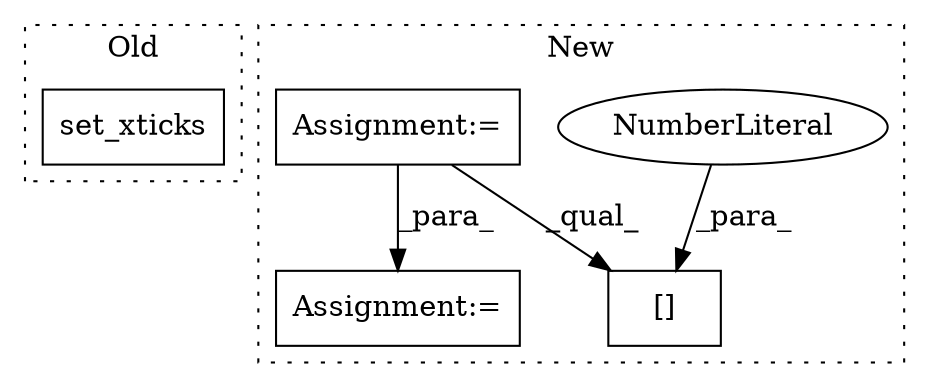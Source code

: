 digraph G {
subgraph cluster0 {
1 [label="set_xticks" a="32" s="2028,2057" l="11,1" shape="box"];
label = "Old";
style="dotted";
}
subgraph cluster1 {
2 [label="[]" a="2" s="1058,1070" l="11,1" shape="box"];
3 [label="NumberLiteral" a="34" s="1069" l="1" shape="ellipse"];
4 [label="Assignment:=" a="7" s="950" l="1" shape="box"];
5 [label="Assignment:=" a="7" s="2153" l="1" shape="box"];
label = "New";
style="dotted";
}
3 -> 2 [label="_para_"];
4 -> 2 [label="_qual_"];
4 -> 5 [label="_para_"];
}
